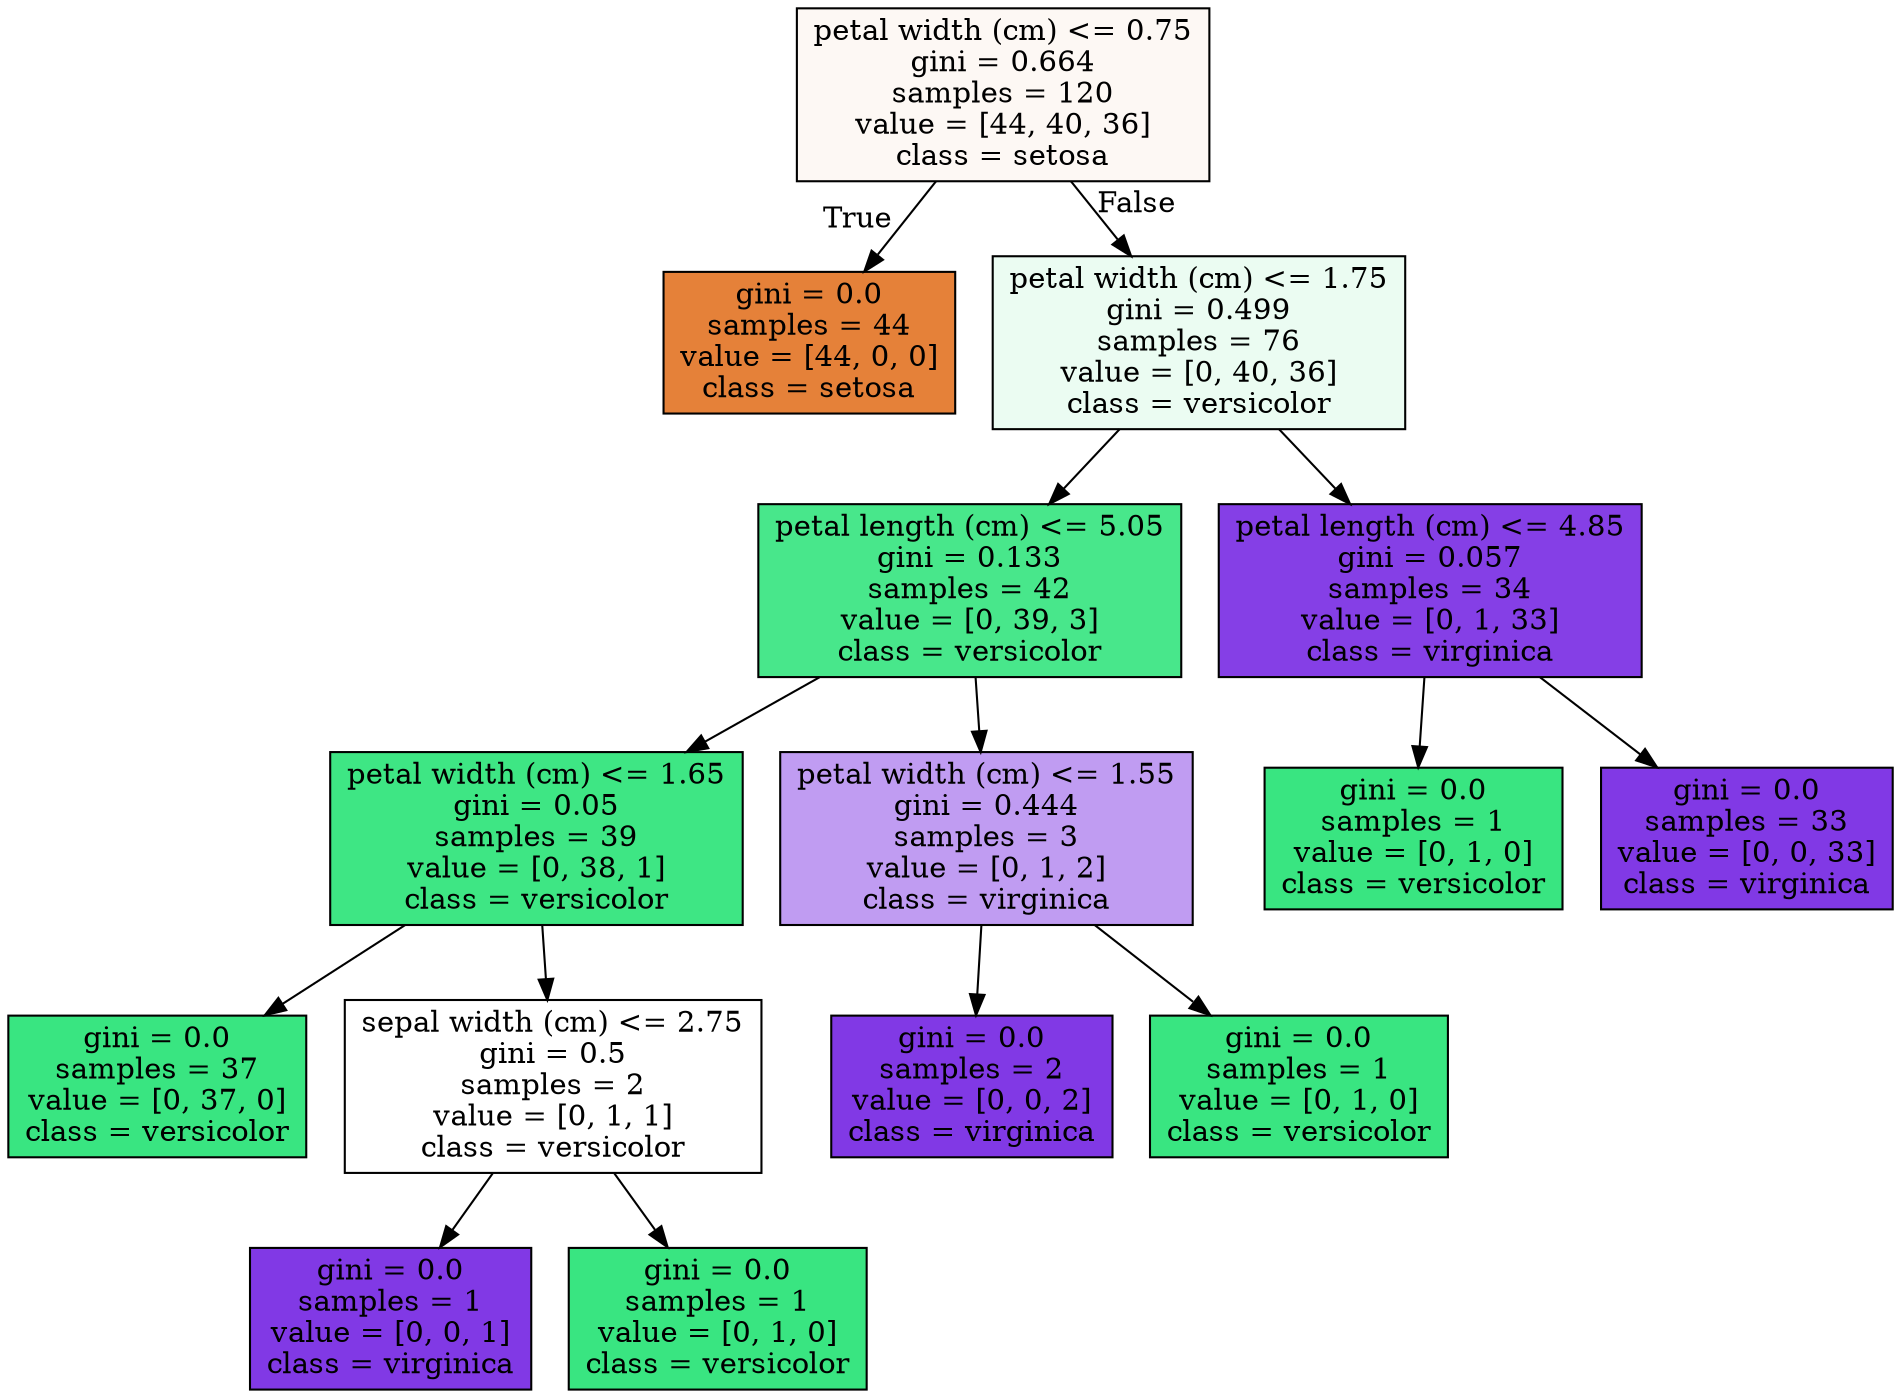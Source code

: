 digraph Tree {
node [shape=box, style="filled", color="black"] ;
0 [label="petal width (cm) <= 0.75\ngini = 0.664\nsamples = 120\nvalue = [44, 40, 36]\nclass = setosa", fillcolor="#e581390d"] ;
1 [label="gini = 0.0\nsamples = 44\nvalue = [44, 0, 0]\nclass = setosa", fillcolor="#e58139ff"] ;
0 -> 1 [labeldistance=2.5, labelangle=45, headlabel="True"] ;
2 [label="petal width (cm) <= 1.75\ngini = 0.499\nsamples = 76\nvalue = [0, 40, 36]\nclass = versicolor", fillcolor="#39e58119"] ;
0 -> 2 [labeldistance=2.5, labelangle=-45, headlabel="False"] ;
3 [label="petal length (cm) <= 5.05\ngini = 0.133\nsamples = 42\nvalue = [0, 39, 3]\nclass = versicolor", fillcolor="#39e581eb"] ;
2 -> 3 ;
4 [label="petal width (cm) <= 1.65\ngini = 0.05\nsamples = 39\nvalue = [0, 38, 1]\nclass = versicolor", fillcolor="#39e581f8"] ;
3 -> 4 ;
5 [label="gini = 0.0\nsamples = 37\nvalue = [0, 37, 0]\nclass = versicolor", fillcolor="#39e581ff"] ;
4 -> 5 ;
6 [label="sepal width (cm) <= 2.75\ngini = 0.5\nsamples = 2\nvalue = [0, 1, 1]\nclass = versicolor", fillcolor="#39e58100"] ;
4 -> 6 ;
7 [label="gini = 0.0\nsamples = 1\nvalue = [0, 0, 1]\nclass = virginica", fillcolor="#8139e5ff"] ;
6 -> 7 ;
8 [label="gini = 0.0\nsamples = 1\nvalue = [0, 1, 0]\nclass = versicolor", fillcolor="#39e581ff"] ;
6 -> 8 ;
9 [label="petal width (cm) <= 1.55\ngini = 0.444\nsamples = 3\nvalue = [0, 1, 2]\nclass = virginica", fillcolor="#8139e57f"] ;
3 -> 9 ;
10 [label="gini = 0.0\nsamples = 2\nvalue = [0, 0, 2]\nclass = virginica", fillcolor="#8139e5ff"] ;
9 -> 10 ;
11 [label="gini = 0.0\nsamples = 1\nvalue = [0, 1, 0]\nclass = versicolor", fillcolor="#39e581ff"] ;
9 -> 11 ;
12 [label="petal length (cm) <= 4.85\ngini = 0.057\nsamples = 34\nvalue = [0, 1, 33]\nclass = virginica", fillcolor="#8139e5f7"] ;
2 -> 12 ;
13 [label="gini = 0.0\nsamples = 1\nvalue = [0, 1, 0]\nclass = versicolor", fillcolor="#39e581ff"] ;
12 -> 13 ;
14 [label="gini = 0.0\nsamples = 33\nvalue = [0, 0, 33]\nclass = virginica", fillcolor="#8139e5ff"] ;
12 -> 14 ;
}